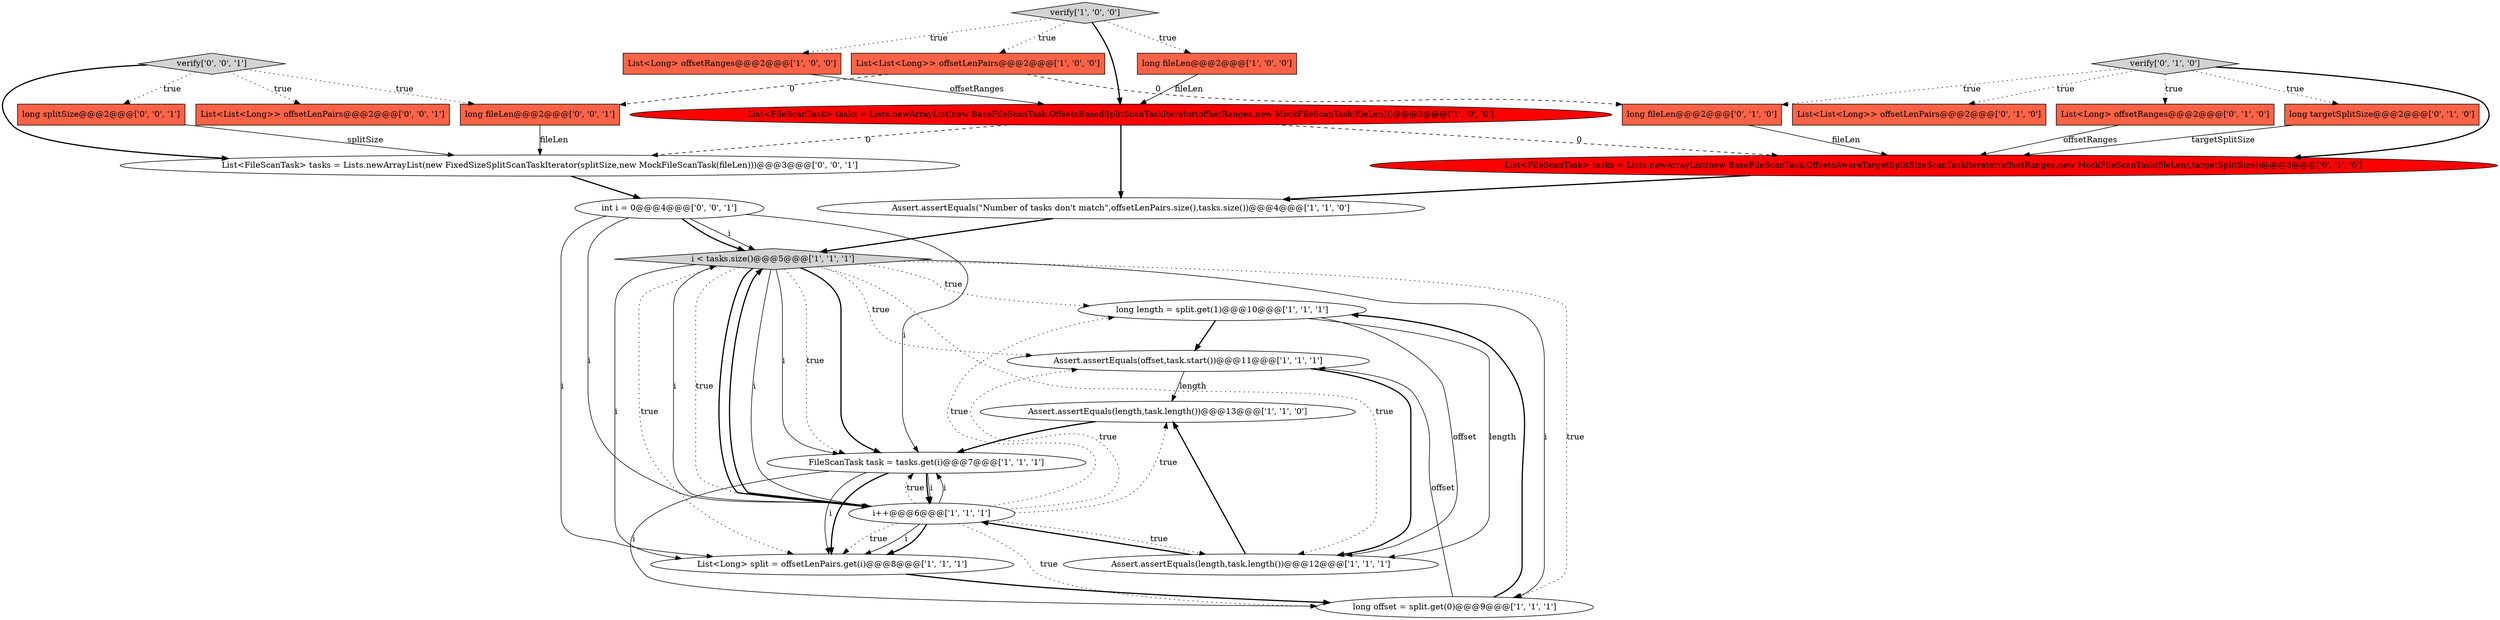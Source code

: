 digraph {
10 [style = filled, label = "List<List<Long>> offsetLenPairs@@@2@@@['1', '0', '0']", fillcolor = tomato, shape = box image = "AAA1AAABBB1BBB"];
2 [style = filled, label = "long length = split.get(1)@@@10@@@['1', '1', '1']", fillcolor = white, shape = ellipse image = "AAA0AAABBB1BBB"];
25 [style = filled, label = "List<List<Long>> offsetLenPairs@@@2@@@['0', '0', '1']", fillcolor = tomato, shape = box image = "AAA0AAABBB3BBB"];
19 [style = filled, label = "verify['0', '1', '0']", fillcolor = lightgray, shape = diamond image = "AAA0AAABBB2BBB"];
21 [style = filled, label = "List<FileScanTask> tasks = Lists.newArrayList(new FixedSizeSplitScanTaskIterator(splitSize,new MockFileScanTask(fileLen)))@@@3@@@['0', '0', '1']", fillcolor = white, shape = ellipse image = "AAA0AAABBB3BBB"];
22 [style = filled, label = "verify['0', '0', '1']", fillcolor = lightgray, shape = diamond image = "AAA0AAABBB3BBB"];
16 [style = filled, label = "List<List<Long>> offsetLenPairs@@@2@@@['0', '1', '0']", fillcolor = tomato, shape = box image = "AAA0AAABBB2BBB"];
24 [style = filled, label = "long splitSize@@@2@@@['0', '0', '1']", fillcolor = tomato, shape = box image = "AAA0AAABBB3BBB"];
23 [style = filled, label = "int i = 0@@@4@@@['0', '0', '1']", fillcolor = white, shape = ellipse image = "AAA0AAABBB3BBB"];
1 [style = filled, label = "i++@@@6@@@['1', '1', '1']", fillcolor = white, shape = ellipse image = "AAA0AAABBB1BBB"];
3 [style = filled, label = "long fileLen@@@2@@@['1', '0', '0']", fillcolor = tomato, shape = box image = "AAA0AAABBB1BBB"];
4 [style = filled, label = "List<Long> offsetRanges@@@2@@@['1', '0', '0']", fillcolor = tomato, shape = box image = "AAA0AAABBB1BBB"];
9 [style = filled, label = "long offset = split.get(0)@@@9@@@['1', '1', '1']", fillcolor = white, shape = ellipse image = "AAA0AAABBB1BBB"];
18 [style = filled, label = "long targetSplitSize@@@2@@@['0', '1', '0']", fillcolor = tomato, shape = box image = "AAA0AAABBB2BBB"];
8 [style = filled, label = "FileScanTask task = tasks.get(i)@@@7@@@['1', '1', '1']", fillcolor = white, shape = ellipse image = "AAA0AAABBB1BBB"];
7 [style = filled, label = "Assert.assertEquals(offset,task.start())@@@11@@@['1', '1', '1']", fillcolor = white, shape = ellipse image = "AAA0AAABBB1BBB"];
20 [style = filled, label = "long fileLen@@@2@@@['0', '1', '0']", fillcolor = tomato, shape = box image = "AAA1AAABBB2BBB"];
5 [style = filled, label = "Assert.assertEquals(\"Number of tasks don't match\",offsetLenPairs.size(),tasks.size())@@@4@@@['1', '1', '0']", fillcolor = white, shape = ellipse image = "AAA0AAABBB1BBB"];
26 [style = filled, label = "long fileLen@@@2@@@['0', '0', '1']", fillcolor = tomato, shape = box image = "AAA0AAABBB3BBB"];
12 [style = filled, label = "List<FileScanTask> tasks = Lists.newArrayList(new BaseFileScanTask.OffsetsBasedSplitScanTaskIterator(offsetRanges,new MockFileScanTask(fileLen)))@@@3@@@['1', '0', '0']", fillcolor = red, shape = ellipse image = "AAA1AAABBB1BBB"];
0 [style = filled, label = "Assert.assertEquals(length,task.length())@@@13@@@['1', '1', '0']", fillcolor = white, shape = ellipse image = "AAA0AAABBB1BBB"];
6 [style = filled, label = "List<Long> split = offsetLenPairs.get(i)@@@8@@@['1', '1', '1']", fillcolor = white, shape = ellipse image = "AAA0AAABBB1BBB"];
15 [style = filled, label = "List<Long> offsetRanges@@@2@@@['0', '1', '0']", fillcolor = tomato, shape = box image = "AAA0AAABBB2BBB"];
17 [style = filled, label = "List<FileScanTask> tasks = Lists.newArrayList(new BaseFileScanTask.OffsetsAwareTargetSplitSizeScanTaskIterator(offsetRanges,new MockFileScanTask(fileLen),targetSplitSize))@@@3@@@['0', '1', '0']", fillcolor = red, shape = ellipse image = "AAA1AAABBB2BBB"];
14 [style = filled, label = "i < tasks.size()@@@5@@@['1', '1', '1']", fillcolor = lightgray, shape = diamond image = "AAA0AAABBB1BBB"];
13 [style = filled, label = "verify['1', '0', '0']", fillcolor = lightgray, shape = diamond image = "AAA0AAABBB1BBB"];
11 [style = filled, label = "Assert.assertEquals(length,task.length())@@@12@@@['1', '1', '1']", fillcolor = white, shape = ellipse image = "AAA0AAABBB1BBB"];
14->2 [style = dotted, label="true"];
17->5 [style = bold, label=""];
23->6 [style = solid, label="i"];
7->11 [style = bold, label=""];
12->5 [style = bold, label=""];
1->6 [style = solid, label="i"];
13->3 [style = dotted, label="true"];
9->2 [style = bold, label=""];
11->1 [style = bold, label=""];
23->1 [style = solid, label="i"];
20->17 [style = solid, label="fileLen"];
19->20 [style = dotted, label="true"];
1->11 [style = dotted, label="true"];
22->25 [style = dotted, label="true"];
19->18 [style = dotted, label="true"];
1->14 [style = solid, label="i"];
22->21 [style = bold, label=""];
12->17 [style = dashed, label="0"];
1->8 [style = solid, label="i"];
8->6 [style = bold, label=""];
19->17 [style = bold, label=""];
22->24 [style = dotted, label="true"];
23->14 [style = solid, label="i"];
5->14 [style = bold, label=""];
19->15 [style = dotted, label="true"];
8->9 [style = solid, label="i"];
13->10 [style = dotted, label="true"];
14->8 [style = solid, label="i"];
12->21 [style = dashed, label="0"];
14->1 [style = bold, label=""];
14->9 [style = solid, label="i"];
23->14 [style = bold, label=""];
1->7 [style = dotted, label="true"];
8->1 [style = bold, label=""];
24->21 [style = solid, label="splitSize"];
13->4 [style = dotted, label="true"];
14->6 [style = solid, label="i"];
11->0 [style = bold, label=""];
1->6 [style = bold, label=""];
13->12 [style = bold, label=""];
10->26 [style = dashed, label="0"];
22->26 [style = dotted, label="true"];
4->12 [style = solid, label="offsetRanges"];
15->17 [style = solid, label="offsetRanges"];
8->1 [style = solid, label="i"];
1->9 [style = dotted, label="true"];
10->20 [style = dashed, label="0"];
14->1 [style = solid, label="i"];
14->7 [style = dotted, label="true"];
0->8 [style = bold, label=""];
1->8 [style = dotted, label="true"];
19->16 [style = dotted, label="true"];
14->8 [style = dotted, label="true"];
14->11 [style = dotted, label="true"];
2->11 [style = solid, label="offset"];
1->6 [style = dotted, label="true"];
1->14 [style = bold, label=""];
18->17 [style = solid, label="targetSplitSize"];
14->8 [style = bold, label=""];
1->0 [style = dotted, label="true"];
14->1 [style = dotted, label="true"];
2->7 [style = bold, label=""];
2->11 [style = solid, label="length"];
6->9 [style = bold, label=""];
1->2 [style = dotted, label="true"];
14->9 [style = dotted, label="true"];
3->12 [style = solid, label="fileLen"];
23->8 [style = solid, label="i"];
9->7 [style = solid, label="offset"];
8->6 [style = solid, label="i"];
26->21 [style = solid, label="fileLen"];
7->0 [style = solid, label="length"];
21->23 [style = bold, label=""];
14->6 [style = dotted, label="true"];
}
